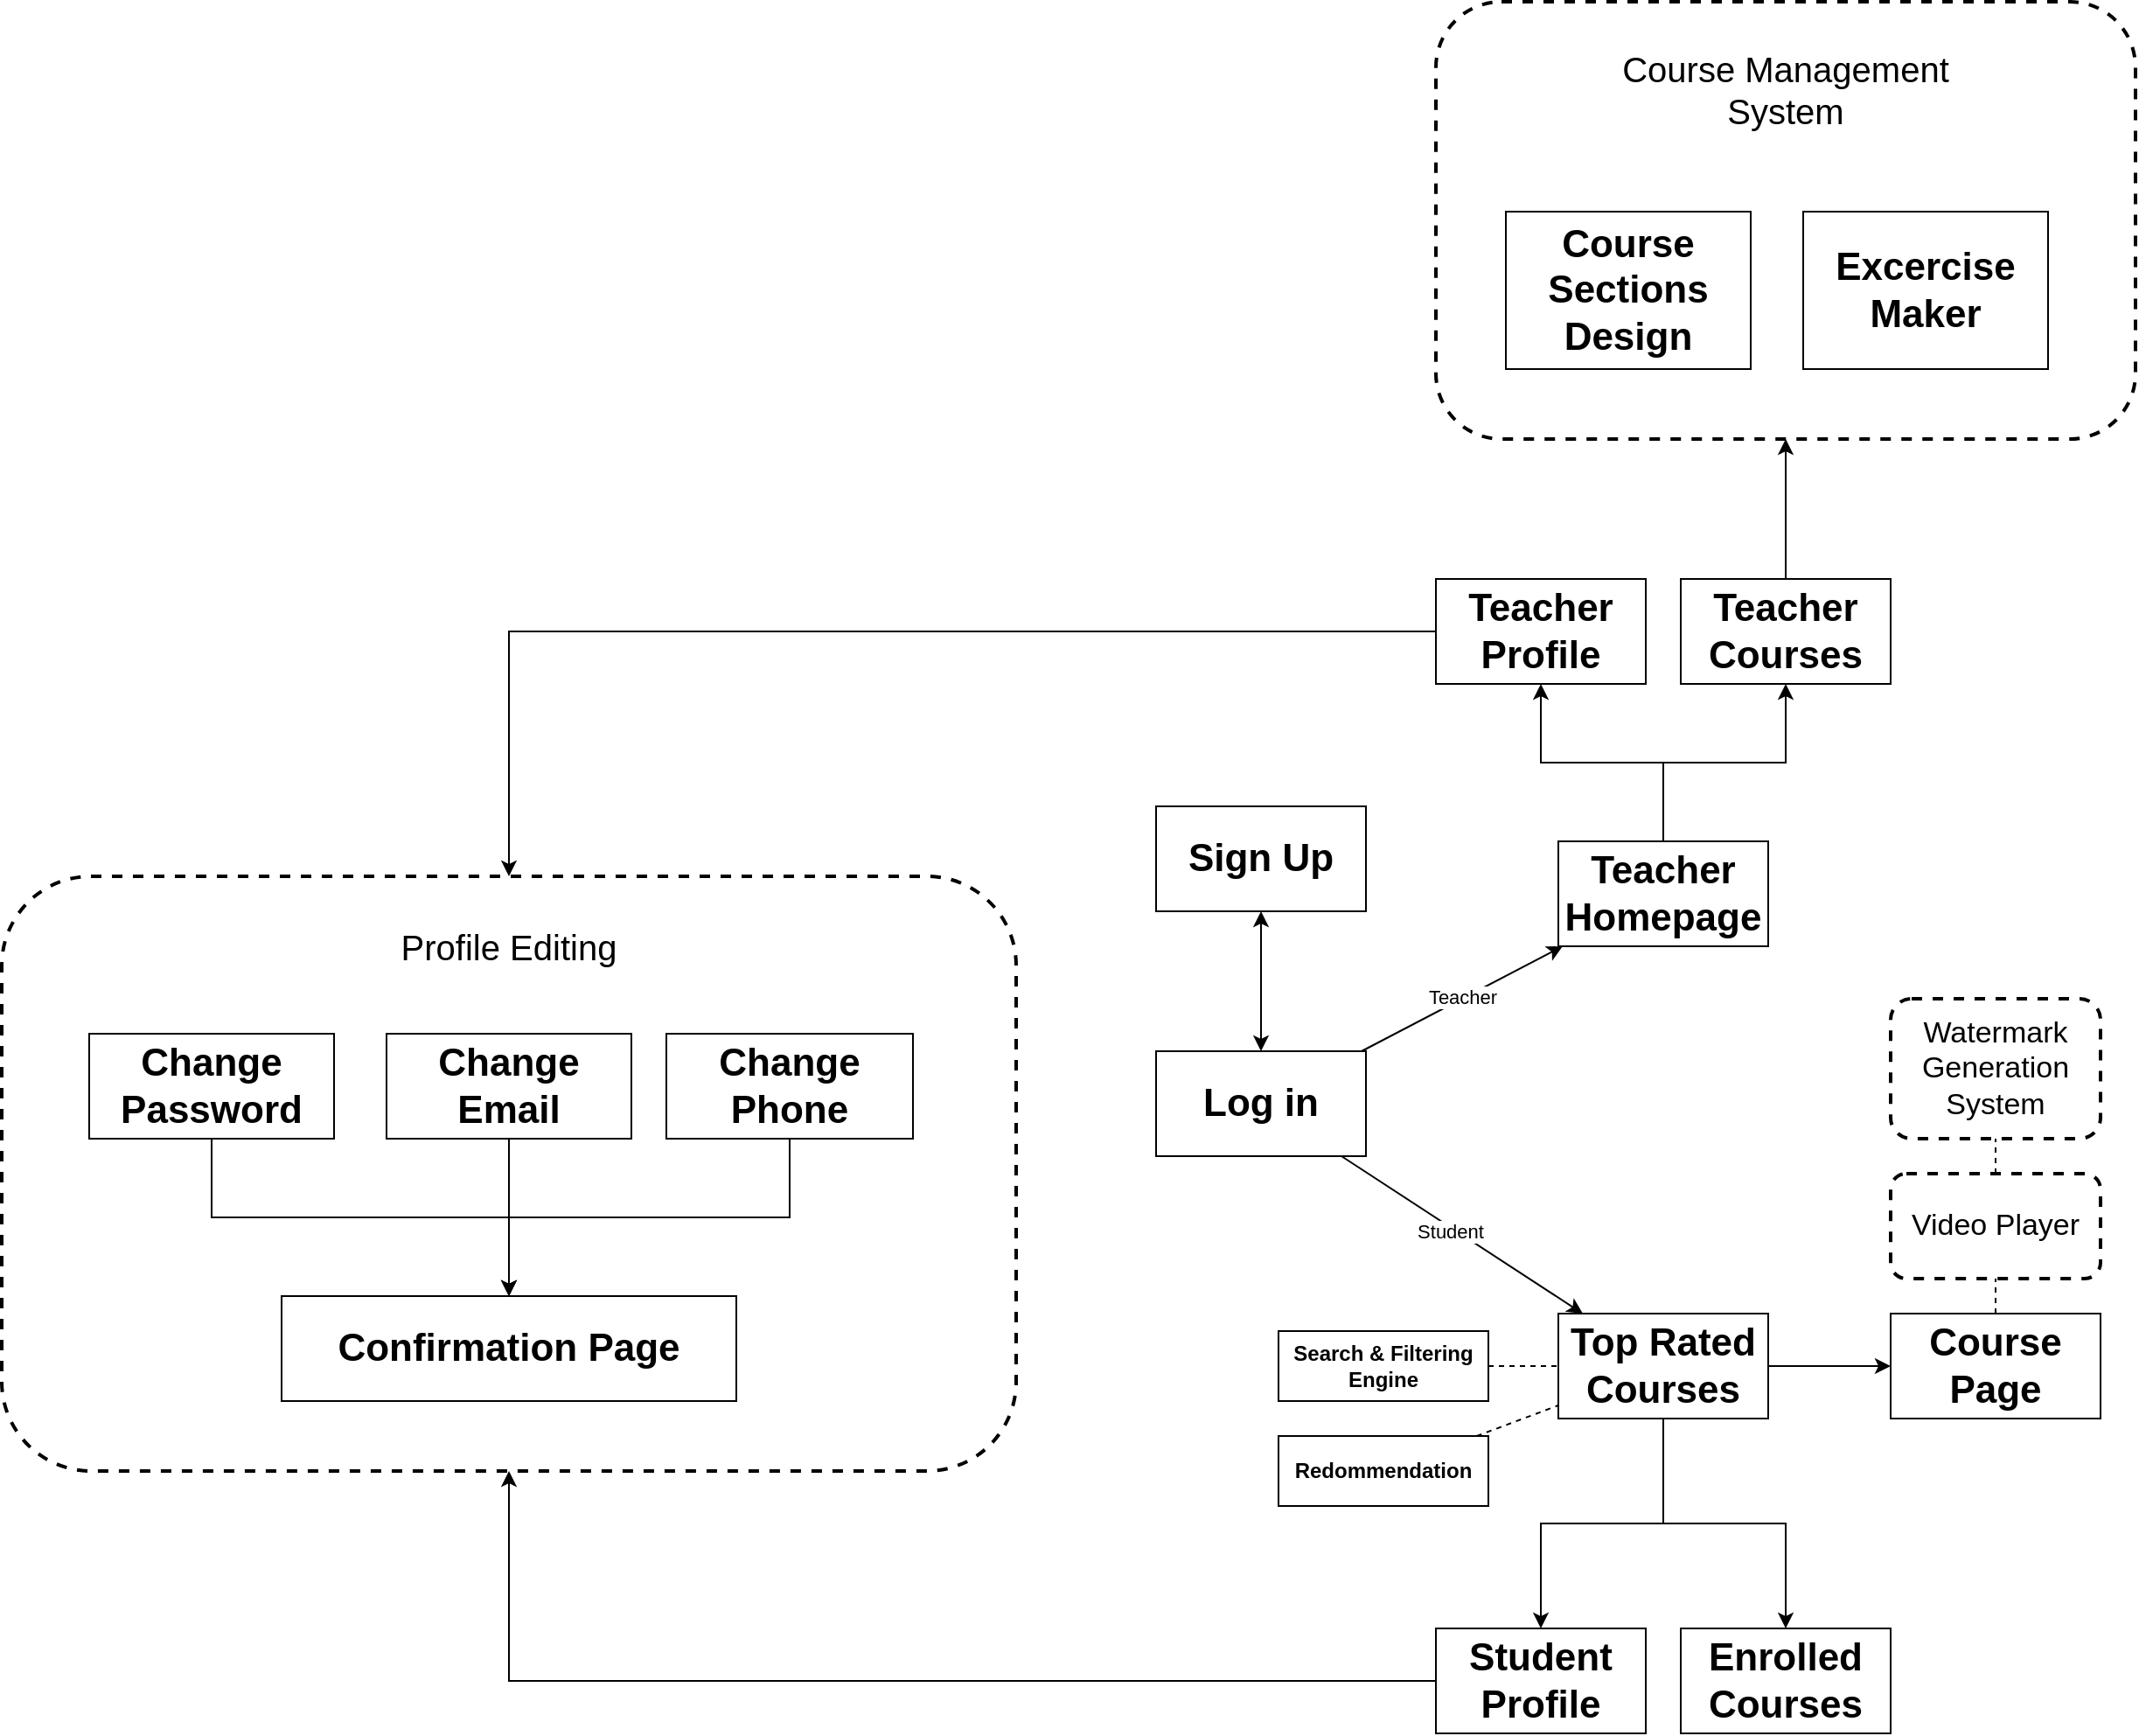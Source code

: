 <mxfile version="24.7.17">
  <diagram name="Page-1" id="Yugns0XiJULp5lpPJWWl">
    <mxGraphModel dx="2487" dy="1431" grid="1" gridSize="10" guides="1" tooltips="1" connect="1" arrows="1" fold="1" page="0" pageScale="1" pageWidth="850" pageHeight="1100" math="0" shadow="0">
      <root>
        <mxCell id="0" />
        <mxCell id="1" parent="0" />
        <mxCell id="6gAf16IlrF_l0z3DGZ7d-60" value="" style="rounded=1;whiteSpace=wrap;html=1;strokeWidth=2;dashed=1;fontStyle=0;fillColor=none;fontSize=13;" vertex="1" parent="1">
          <mxGeometry x="-480" y="350" width="580" height="340" as="geometry" />
        </mxCell>
        <mxCell id="6gAf16IlrF_l0z3DGZ7d-1" value="&lt;b style=&quot;font-size: 22px;&quot;&gt;Log in&lt;/b&gt;" style="rounded=0;whiteSpace=wrap;html=1;" vertex="1" parent="1">
          <mxGeometry x="180" y="450" width="120" height="60" as="geometry" />
        </mxCell>
        <mxCell id="6gAf16IlrF_l0z3DGZ7d-2" value="&lt;b style=&quot;font-size: 22px;&quot;&gt;Sign Up&lt;/b&gt;" style="rounded=0;whiteSpace=wrap;html=1;" vertex="1" parent="1">
          <mxGeometry x="180" y="310" width="120" height="60" as="geometry" />
        </mxCell>
        <mxCell id="6gAf16IlrF_l0z3DGZ7d-49" style="edgeStyle=orthogonalEdgeStyle;rounded=0;orthogonalLoop=1;jettySize=auto;html=1;" edge="1" parent="1" source="6gAf16IlrF_l0z3DGZ7d-3" target="6gAf16IlrF_l0z3DGZ7d-60">
          <mxGeometry relative="1" as="geometry" />
        </mxCell>
        <mxCell id="6gAf16IlrF_l0z3DGZ7d-85" style="rounded=0;orthogonalLoop=1;jettySize=auto;html=1;" edge="1" parent="1" source="6gAf16IlrF_l0z3DGZ7d-35" target="6gAf16IlrF_l0z3DGZ7d-75">
          <mxGeometry relative="1" as="geometry" />
        </mxCell>
        <mxCell id="6gAf16IlrF_l0z3DGZ7d-3" value="&lt;b style=&quot;font-size: 22px;&quot;&gt;Teacher Profile&lt;/b&gt;" style="rounded=0;whiteSpace=wrap;html=1;" vertex="1" parent="1">
          <mxGeometry x="340" y="180" width="120" height="60" as="geometry" />
        </mxCell>
        <mxCell id="6gAf16IlrF_l0z3DGZ7d-51" style="edgeStyle=orthogonalEdgeStyle;rounded=0;orthogonalLoop=1;jettySize=auto;html=1;" edge="1" parent="1" source="6gAf16IlrF_l0z3DGZ7d-4" target="6gAf16IlrF_l0z3DGZ7d-60">
          <mxGeometry relative="1" as="geometry" />
        </mxCell>
        <mxCell id="6gAf16IlrF_l0z3DGZ7d-4" value="&lt;b style=&quot;font-size: 22px;&quot;&gt;Student Profile&lt;/b&gt;" style="rounded=0;whiteSpace=wrap;html=1;" vertex="1" parent="1">
          <mxGeometry x="340" y="780" width="120" height="60" as="geometry" />
        </mxCell>
        <mxCell id="6gAf16IlrF_l0z3DGZ7d-17" style="edgeStyle=orthogonalEdgeStyle;rounded=0;orthogonalLoop=1;jettySize=auto;html=1;" edge="1" parent="1" source="6gAf16IlrF_l0z3DGZ7d-5" target="6gAf16IlrF_l0z3DGZ7d-3">
          <mxGeometry relative="1" as="geometry" />
        </mxCell>
        <mxCell id="6gAf16IlrF_l0z3DGZ7d-36" style="edgeStyle=orthogonalEdgeStyle;rounded=0;orthogonalLoop=1;jettySize=auto;html=1;" edge="1" parent="1" source="6gAf16IlrF_l0z3DGZ7d-5" target="6gAf16IlrF_l0z3DGZ7d-35">
          <mxGeometry relative="1" as="geometry" />
        </mxCell>
        <mxCell id="6gAf16IlrF_l0z3DGZ7d-5" value="&lt;b style=&quot;font-size: 22px;&quot;&gt;Teacher Homepage&lt;/b&gt;" style="rounded=0;whiteSpace=wrap;html=1;" vertex="1" parent="1">
          <mxGeometry x="410" y="330" width="120" height="60" as="geometry" />
        </mxCell>
        <mxCell id="6gAf16IlrF_l0z3DGZ7d-19" style="edgeStyle=orthogonalEdgeStyle;rounded=0;orthogonalLoop=1;jettySize=auto;html=1;" edge="1" parent="1" source="6gAf16IlrF_l0z3DGZ7d-6" target="6gAf16IlrF_l0z3DGZ7d-4">
          <mxGeometry relative="1" as="geometry" />
        </mxCell>
        <mxCell id="6gAf16IlrF_l0z3DGZ7d-33" style="edgeStyle=orthogonalEdgeStyle;rounded=0;orthogonalLoop=1;jettySize=auto;html=1;" edge="1" parent="1" source="6gAf16IlrF_l0z3DGZ7d-6" target="6gAf16IlrF_l0z3DGZ7d-32">
          <mxGeometry relative="1" as="geometry" />
        </mxCell>
        <mxCell id="6gAf16IlrF_l0z3DGZ7d-38" style="rounded=0;orthogonalLoop=1;jettySize=auto;html=1;" edge="1" parent="1" source="6gAf16IlrF_l0z3DGZ7d-6" target="6gAf16IlrF_l0z3DGZ7d-37">
          <mxGeometry relative="1" as="geometry" />
        </mxCell>
        <mxCell id="6gAf16IlrF_l0z3DGZ7d-6" value="&lt;span style=&quot;font-size: 22px;&quot;&gt;&lt;b&gt;Top Rated Courses&lt;/b&gt;&lt;/span&gt;" style="rounded=0;whiteSpace=wrap;html=1;" vertex="1" parent="1">
          <mxGeometry x="410" y="600" width="120" height="60" as="geometry" />
        </mxCell>
        <mxCell id="6gAf16IlrF_l0z3DGZ7d-7" value="" style="endArrow=classic;html=1;rounded=0;" edge="1" parent="1" source="6gAf16IlrF_l0z3DGZ7d-1" target="6gAf16IlrF_l0z3DGZ7d-5">
          <mxGeometry width="50" height="50" relative="1" as="geometry">
            <mxPoint x="400" y="590" as="sourcePoint" />
            <mxPoint x="450" y="540" as="targetPoint" />
          </mxGeometry>
        </mxCell>
        <mxCell id="6gAf16IlrF_l0z3DGZ7d-10" value="Teacher" style="edgeLabel;html=1;align=center;verticalAlign=middle;resizable=0;points=[];" vertex="1" connectable="0" parent="6gAf16IlrF_l0z3DGZ7d-7">
          <mxGeometry x="0.006" y="1" relative="1" as="geometry">
            <mxPoint as="offset" />
          </mxGeometry>
        </mxCell>
        <mxCell id="6gAf16IlrF_l0z3DGZ7d-9" value="" style="endArrow=classic;html=1;rounded=0;" edge="1" parent="1" source="6gAf16IlrF_l0z3DGZ7d-1" target="6gAf16IlrF_l0z3DGZ7d-6">
          <mxGeometry width="50" height="50" relative="1" as="geometry">
            <mxPoint x="330" y="560" as="sourcePoint" />
            <mxPoint x="380" y="510" as="targetPoint" />
          </mxGeometry>
        </mxCell>
        <mxCell id="6gAf16IlrF_l0z3DGZ7d-13" value="Student" style="edgeLabel;html=1;align=center;verticalAlign=middle;resizable=0;points=[];" vertex="1" connectable="0" parent="6gAf16IlrF_l0z3DGZ7d-9">
          <mxGeometry x="-0.091" y="-2" relative="1" as="geometry">
            <mxPoint as="offset" />
          </mxGeometry>
        </mxCell>
        <mxCell id="6gAf16IlrF_l0z3DGZ7d-22" value="" style="endArrow=classic;startArrow=classic;html=1;rounded=0;" edge="1" parent="1" source="6gAf16IlrF_l0z3DGZ7d-1" target="6gAf16IlrF_l0z3DGZ7d-2">
          <mxGeometry width="50" height="50" relative="1" as="geometry">
            <mxPoint x="240" y="429.289" as="sourcePoint" />
            <mxPoint x="240" y="379.289" as="targetPoint" />
          </mxGeometry>
        </mxCell>
        <mxCell id="6gAf16IlrF_l0z3DGZ7d-32" value="&lt;b style=&quot;font-size: 22px;&quot;&gt;Enrolled Courses&lt;/b&gt;" style="rounded=0;whiteSpace=wrap;html=1;" vertex="1" parent="1">
          <mxGeometry x="480" y="780" width="120" height="60" as="geometry" />
        </mxCell>
        <mxCell id="6gAf16IlrF_l0z3DGZ7d-35" value="&lt;b style=&quot;font-size: 22px;&quot;&gt;Teacher&lt;/b&gt;&lt;div&gt;&lt;b style=&quot;font-size: 22px;&quot;&gt;Courses&lt;/b&gt;&lt;/div&gt;" style="rounded=0;whiteSpace=wrap;html=1;" vertex="1" parent="1">
          <mxGeometry x="480" y="180" width="120" height="60" as="geometry" />
        </mxCell>
        <mxCell id="6gAf16IlrF_l0z3DGZ7d-37" value="&lt;span style=&quot;font-size: 22px;&quot;&gt;&lt;b&gt;Course Page&lt;/b&gt;&lt;/span&gt;" style="rounded=0;whiteSpace=wrap;html=1;" vertex="1" parent="1">
          <mxGeometry x="600" y="600" width="120" height="60" as="geometry" />
        </mxCell>
        <mxCell id="6gAf16IlrF_l0z3DGZ7d-39" value="&lt;span&gt;&lt;font style=&quot;font-size: 17px;&quot;&gt;Video Player&lt;/font&gt;&lt;/span&gt;" style="rounded=1;whiteSpace=wrap;html=1;strokeWidth=2;dashed=1;fontStyle=0" vertex="1" parent="1">
          <mxGeometry x="600" y="520" width="120" height="60" as="geometry" />
        </mxCell>
        <mxCell id="6gAf16IlrF_l0z3DGZ7d-40" value="&lt;span&gt;&lt;font style=&quot;font-size: 17px;&quot;&gt;Watermark&lt;/font&gt;&lt;/span&gt;&lt;div&gt;&lt;span&gt;&lt;font style=&quot;font-size: 17px;&quot;&gt;Generation&lt;/font&gt;&lt;/span&gt;&lt;/div&gt;&lt;div&gt;&lt;span&gt;&lt;font style=&quot;font-size: 17px;&quot;&gt;System&lt;/font&gt;&lt;/span&gt;&lt;/div&gt;" style="rounded=1;whiteSpace=wrap;html=1;strokeWidth=2;dashed=1;fontStyle=0" vertex="1" parent="1">
          <mxGeometry x="600" y="420" width="120" height="80" as="geometry" />
        </mxCell>
        <mxCell id="6gAf16IlrF_l0z3DGZ7d-41" value="" style="endArrow=none;dashed=1;html=1;strokeWidth=1;rounded=0;" edge="1" parent="1" source="6gAf16IlrF_l0z3DGZ7d-39" target="6gAf16IlrF_l0z3DGZ7d-40">
          <mxGeometry width="50" height="50" relative="1" as="geometry">
            <mxPoint x="520" y="580" as="sourcePoint" />
            <mxPoint x="570" y="530" as="targetPoint" />
          </mxGeometry>
        </mxCell>
        <mxCell id="6gAf16IlrF_l0z3DGZ7d-44" value="" style="endArrow=none;dashed=1;html=1;strokeWidth=1;rounded=0;" edge="1" parent="1" source="6gAf16IlrF_l0z3DGZ7d-37" target="6gAf16IlrF_l0z3DGZ7d-39">
          <mxGeometry width="50" height="50" relative="1" as="geometry">
            <mxPoint x="660" y="480" as="sourcePoint" />
            <mxPoint x="660" y="430" as="targetPoint" />
          </mxGeometry>
        </mxCell>
        <mxCell id="6gAf16IlrF_l0z3DGZ7d-71" style="edgeStyle=orthogonalEdgeStyle;rounded=0;orthogonalLoop=1;jettySize=auto;html=1;" edge="1" parent="1" source="6gAf16IlrF_l0z3DGZ7d-47" target="6gAf16IlrF_l0z3DGZ7d-70">
          <mxGeometry relative="1" as="geometry" />
        </mxCell>
        <mxCell id="6gAf16IlrF_l0z3DGZ7d-47" value="&lt;b style=&quot;font-size: 22px;&quot;&gt;Change&lt;/b&gt;&lt;div&gt;&lt;b style=&quot;font-size: 22px;&quot;&gt;Password&lt;/b&gt;&lt;/div&gt;" style="rounded=0;whiteSpace=wrap;html=1;" vertex="1" parent="1">
          <mxGeometry x="-430" y="440" width="140" height="60" as="geometry" />
        </mxCell>
        <mxCell id="6gAf16IlrF_l0z3DGZ7d-54" style="rounded=0;orthogonalLoop=1;jettySize=auto;html=1;endArrow=none;endFill=0;dashed=1;" edge="1" parent="1" source="6gAf16IlrF_l0z3DGZ7d-52" target="6gAf16IlrF_l0z3DGZ7d-6">
          <mxGeometry relative="1" as="geometry" />
        </mxCell>
        <mxCell id="6gAf16IlrF_l0z3DGZ7d-52" value="&lt;b style=&quot;&quot;&gt;&lt;font style=&quot;font-size: 12px;&quot;&gt;Redommendation&lt;/font&gt;&lt;/b&gt;" style="rounded=0;whiteSpace=wrap;html=1;" vertex="1" parent="1">
          <mxGeometry x="250" y="670" width="120" height="40" as="geometry" />
        </mxCell>
        <mxCell id="6gAf16IlrF_l0z3DGZ7d-55" style="rounded=0;orthogonalLoop=1;jettySize=auto;html=1;endArrow=none;endFill=0;dashed=1;" edge="1" parent="1" source="6gAf16IlrF_l0z3DGZ7d-53" target="6gAf16IlrF_l0z3DGZ7d-6">
          <mxGeometry relative="1" as="geometry" />
        </mxCell>
        <mxCell id="6gAf16IlrF_l0z3DGZ7d-53" value="&lt;b style=&quot;&quot;&gt;&lt;font style=&quot;font-size: 12px;&quot;&gt;Search &amp;amp; Filtering Engine&lt;/font&gt;&lt;/b&gt;" style="rounded=0;whiteSpace=wrap;html=1;" vertex="1" parent="1">
          <mxGeometry x="250" y="610" width="120" height="40" as="geometry" />
        </mxCell>
        <mxCell id="6gAf16IlrF_l0z3DGZ7d-73" style="edgeStyle=orthogonalEdgeStyle;rounded=0;orthogonalLoop=1;jettySize=auto;html=1;" edge="1" parent="1" source="6gAf16IlrF_l0z3DGZ7d-63" target="6gAf16IlrF_l0z3DGZ7d-70">
          <mxGeometry relative="1" as="geometry" />
        </mxCell>
        <mxCell id="6gAf16IlrF_l0z3DGZ7d-63" value="&lt;span style=&quot;font-size: 22px;&quot;&gt;&lt;b&gt;Change&lt;/b&gt;&lt;/span&gt;&lt;div&gt;&lt;span style=&quot;font-size: 22px;&quot;&gt;&lt;b&gt;Email&lt;/b&gt;&lt;/span&gt;&lt;/div&gt;" style="rounded=0;whiteSpace=wrap;html=1;" vertex="1" parent="1">
          <mxGeometry x="-260" y="440" width="140" height="60" as="geometry" />
        </mxCell>
        <mxCell id="6gAf16IlrF_l0z3DGZ7d-64" value="Profile Editing" style="text;html=1;align=center;verticalAlign=middle;whiteSpace=wrap;rounded=0;fontSize=20;" vertex="1" parent="1">
          <mxGeometry x="-300" y="360" width="220" height="60" as="geometry" />
        </mxCell>
        <mxCell id="6gAf16IlrF_l0z3DGZ7d-74" style="edgeStyle=orthogonalEdgeStyle;rounded=0;orthogonalLoop=1;jettySize=auto;html=1;" edge="1" parent="1" source="6gAf16IlrF_l0z3DGZ7d-66" target="6gAf16IlrF_l0z3DGZ7d-70">
          <mxGeometry relative="1" as="geometry" />
        </mxCell>
        <mxCell id="6gAf16IlrF_l0z3DGZ7d-66" value="&lt;span style=&quot;font-size: 22px;&quot;&gt;&lt;b&gt;Change&lt;/b&gt;&lt;/span&gt;&lt;div&gt;&lt;span style=&quot;font-size: 22px;&quot;&gt;&lt;b&gt;Phone&lt;/b&gt;&lt;/span&gt;&lt;/div&gt;" style="rounded=0;whiteSpace=wrap;html=1;" vertex="1" parent="1">
          <mxGeometry x="-100" y="440" width="141" height="60" as="geometry" />
        </mxCell>
        <mxCell id="6gAf16IlrF_l0z3DGZ7d-70" value="&lt;span style=&quot;font-size: 22px;&quot;&gt;&lt;b&gt;Confirmation Page&lt;/b&gt;&lt;/span&gt;" style="rounded=0;whiteSpace=wrap;html=1;" vertex="1" parent="1">
          <mxGeometry x="-320" y="590" width="260" height="60" as="geometry" />
        </mxCell>
        <mxCell id="6gAf16IlrF_l0z3DGZ7d-75" value="" style="rounded=1;whiteSpace=wrap;html=1;strokeWidth=2;dashed=1;fontStyle=0;fillColor=none;fontSize=13;" vertex="1" parent="1">
          <mxGeometry x="340" y="-150" width="400" height="250" as="geometry" />
        </mxCell>
        <mxCell id="6gAf16IlrF_l0z3DGZ7d-77" value="&lt;span style=&quot;font-size: 22px;&quot;&gt;&lt;b&gt;Course Sections Design&lt;/b&gt;&lt;/span&gt;" style="rounded=0;whiteSpace=wrap;html=1;" vertex="1" parent="1">
          <mxGeometry x="380" y="-30" width="140" height="90" as="geometry" />
        </mxCell>
        <mxCell id="6gAf16IlrF_l0z3DGZ7d-79" value="&lt;span style=&quot;font-size: 22px;&quot;&gt;&lt;b&gt;Excercise Maker&lt;/b&gt;&lt;/span&gt;" style="rounded=0;whiteSpace=wrap;html=1;" vertex="1" parent="1">
          <mxGeometry x="550" y="-30" width="140" height="90" as="geometry" />
        </mxCell>
        <mxCell id="6gAf16IlrF_l0z3DGZ7d-80" value="Course Management System" style="text;html=1;align=center;verticalAlign=middle;whiteSpace=wrap;rounded=0;fontSize=20;" vertex="1" parent="1">
          <mxGeometry x="430" y="-130" width="220" height="60" as="geometry" />
        </mxCell>
      </root>
    </mxGraphModel>
  </diagram>
</mxfile>
